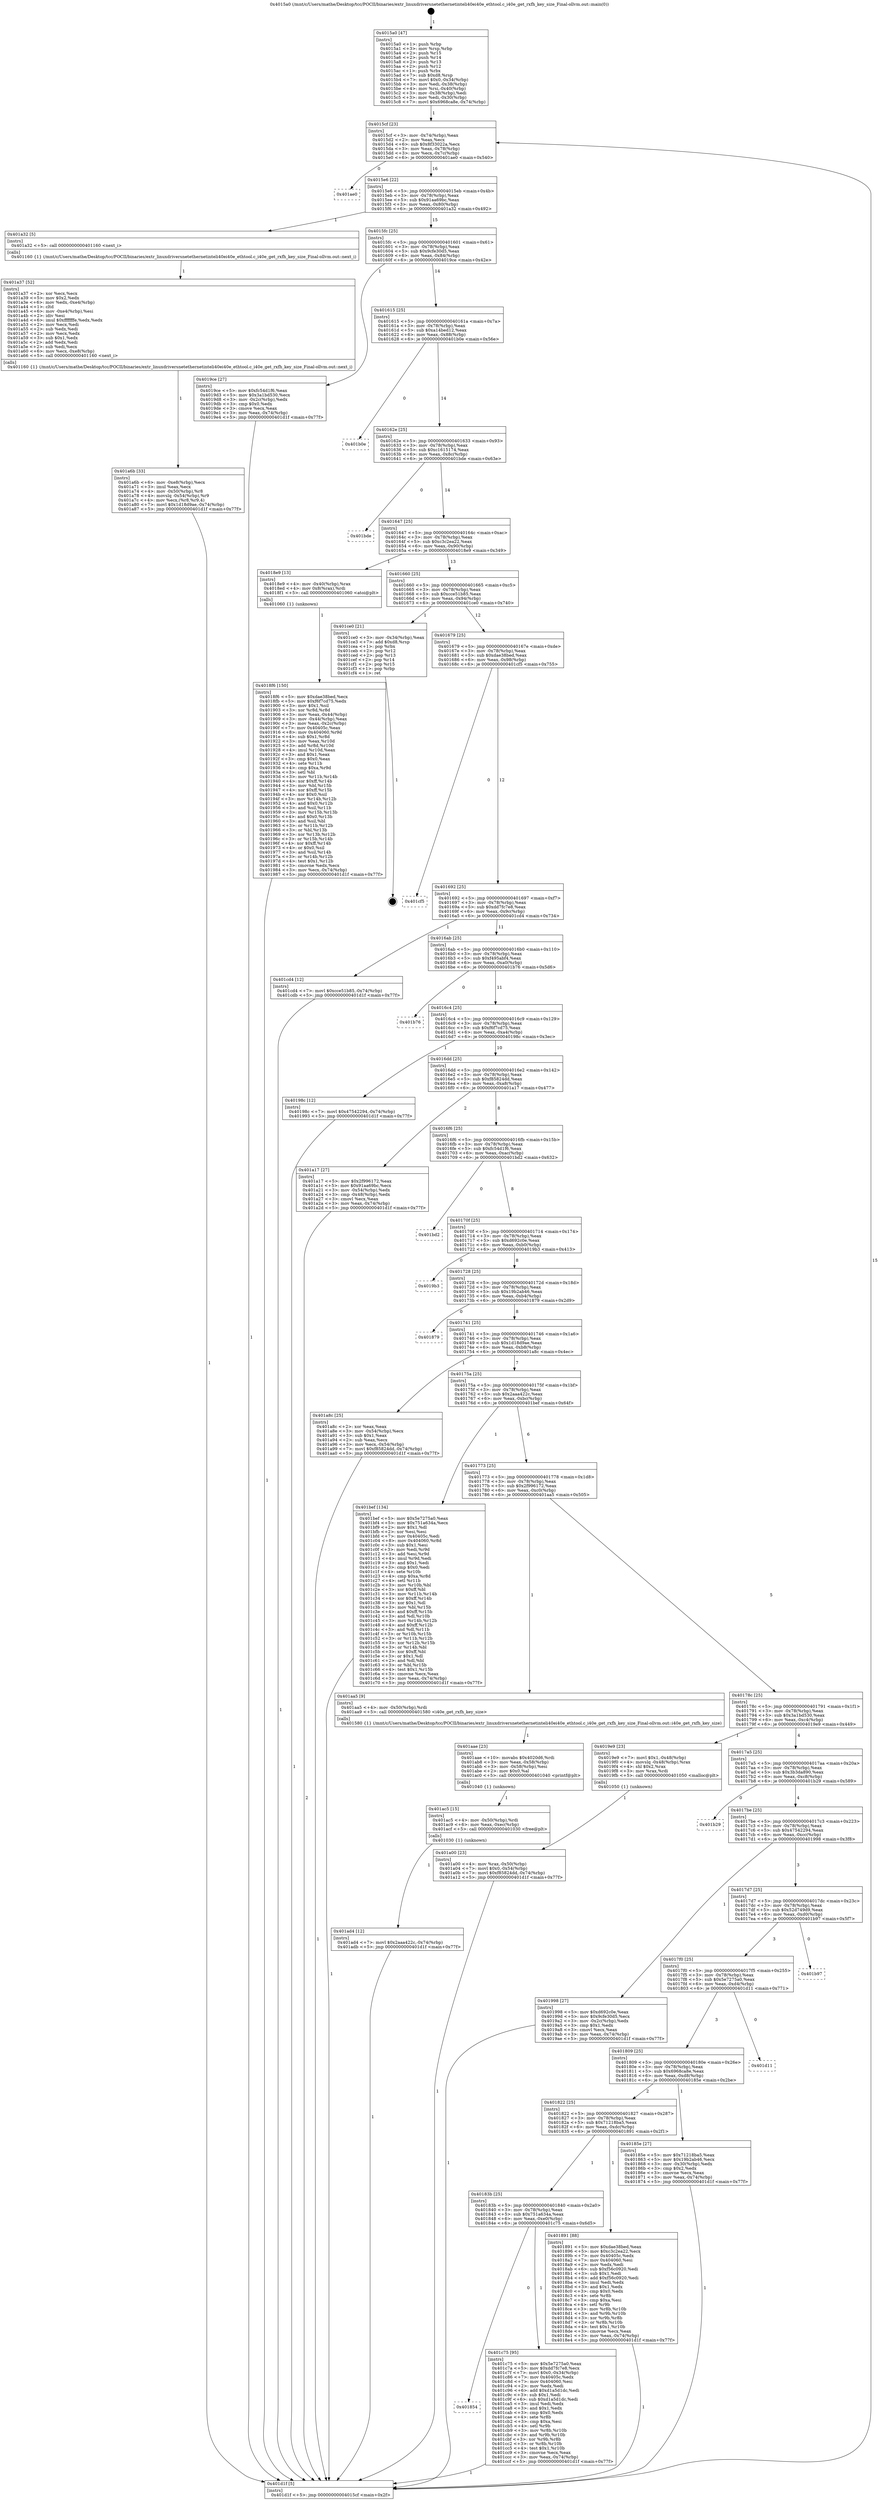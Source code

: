 digraph "0x4015a0" {
  label = "0x4015a0 (/mnt/c/Users/mathe/Desktop/tcc/POCII/binaries/extr_linuxdriversnetethernetinteli40ei40e_ethtool.c_i40e_get_rxfh_key_size_Final-ollvm.out::main(0))"
  labelloc = "t"
  node[shape=record]

  Entry [label="",width=0.3,height=0.3,shape=circle,fillcolor=black,style=filled]
  "0x4015cf" [label="{
     0x4015cf [23]\l
     | [instrs]\l
     &nbsp;&nbsp;0x4015cf \<+3\>: mov -0x74(%rbp),%eax\l
     &nbsp;&nbsp;0x4015d2 \<+2\>: mov %eax,%ecx\l
     &nbsp;&nbsp;0x4015d4 \<+6\>: sub $0x8f33022a,%ecx\l
     &nbsp;&nbsp;0x4015da \<+3\>: mov %eax,-0x78(%rbp)\l
     &nbsp;&nbsp;0x4015dd \<+3\>: mov %ecx,-0x7c(%rbp)\l
     &nbsp;&nbsp;0x4015e0 \<+6\>: je 0000000000401ae0 \<main+0x540\>\l
  }"]
  "0x401ae0" [label="{
     0x401ae0\l
  }", style=dashed]
  "0x4015e6" [label="{
     0x4015e6 [22]\l
     | [instrs]\l
     &nbsp;&nbsp;0x4015e6 \<+5\>: jmp 00000000004015eb \<main+0x4b\>\l
     &nbsp;&nbsp;0x4015eb \<+3\>: mov -0x78(%rbp),%eax\l
     &nbsp;&nbsp;0x4015ee \<+5\>: sub $0x91aa69bc,%eax\l
     &nbsp;&nbsp;0x4015f3 \<+3\>: mov %eax,-0x80(%rbp)\l
     &nbsp;&nbsp;0x4015f6 \<+6\>: je 0000000000401a32 \<main+0x492\>\l
  }"]
  Exit [label="",width=0.3,height=0.3,shape=circle,fillcolor=black,style=filled,peripheries=2]
  "0x401a32" [label="{
     0x401a32 [5]\l
     | [instrs]\l
     &nbsp;&nbsp;0x401a32 \<+5\>: call 0000000000401160 \<next_i\>\l
     | [calls]\l
     &nbsp;&nbsp;0x401160 \{1\} (/mnt/c/Users/mathe/Desktop/tcc/POCII/binaries/extr_linuxdriversnetethernetinteli40ei40e_ethtool.c_i40e_get_rxfh_key_size_Final-ollvm.out::next_i)\l
  }"]
  "0x4015fc" [label="{
     0x4015fc [25]\l
     | [instrs]\l
     &nbsp;&nbsp;0x4015fc \<+5\>: jmp 0000000000401601 \<main+0x61\>\l
     &nbsp;&nbsp;0x401601 \<+3\>: mov -0x78(%rbp),%eax\l
     &nbsp;&nbsp;0x401604 \<+5\>: sub $0x9cfe30d5,%eax\l
     &nbsp;&nbsp;0x401609 \<+6\>: mov %eax,-0x84(%rbp)\l
     &nbsp;&nbsp;0x40160f \<+6\>: je 00000000004019ce \<main+0x42e\>\l
  }"]
  "0x401854" [label="{
     0x401854\l
  }", style=dashed]
  "0x4019ce" [label="{
     0x4019ce [27]\l
     | [instrs]\l
     &nbsp;&nbsp;0x4019ce \<+5\>: mov $0xfc54d1f6,%eax\l
     &nbsp;&nbsp;0x4019d3 \<+5\>: mov $0x3a1bd530,%ecx\l
     &nbsp;&nbsp;0x4019d8 \<+3\>: mov -0x2c(%rbp),%edx\l
     &nbsp;&nbsp;0x4019db \<+3\>: cmp $0x0,%edx\l
     &nbsp;&nbsp;0x4019de \<+3\>: cmove %ecx,%eax\l
     &nbsp;&nbsp;0x4019e1 \<+3\>: mov %eax,-0x74(%rbp)\l
     &nbsp;&nbsp;0x4019e4 \<+5\>: jmp 0000000000401d1f \<main+0x77f\>\l
  }"]
  "0x401615" [label="{
     0x401615 [25]\l
     | [instrs]\l
     &nbsp;&nbsp;0x401615 \<+5\>: jmp 000000000040161a \<main+0x7a\>\l
     &nbsp;&nbsp;0x40161a \<+3\>: mov -0x78(%rbp),%eax\l
     &nbsp;&nbsp;0x40161d \<+5\>: sub $0xa14bed12,%eax\l
     &nbsp;&nbsp;0x401622 \<+6\>: mov %eax,-0x88(%rbp)\l
     &nbsp;&nbsp;0x401628 \<+6\>: je 0000000000401b0e \<main+0x56e\>\l
  }"]
  "0x401c75" [label="{
     0x401c75 [95]\l
     | [instrs]\l
     &nbsp;&nbsp;0x401c75 \<+5\>: mov $0x5e7275a0,%eax\l
     &nbsp;&nbsp;0x401c7a \<+5\>: mov $0xdd7fc7e8,%ecx\l
     &nbsp;&nbsp;0x401c7f \<+7\>: movl $0x0,-0x34(%rbp)\l
     &nbsp;&nbsp;0x401c86 \<+7\>: mov 0x40405c,%edx\l
     &nbsp;&nbsp;0x401c8d \<+7\>: mov 0x404060,%esi\l
     &nbsp;&nbsp;0x401c94 \<+2\>: mov %edx,%edi\l
     &nbsp;&nbsp;0x401c96 \<+6\>: add $0xd1a5d1dc,%edi\l
     &nbsp;&nbsp;0x401c9c \<+3\>: sub $0x1,%edi\l
     &nbsp;&nbsp;0x401c9f \<+6\>: sub $0xd1a5d1dc,%edi\l
     &nbsp;&nbsp;0x401ca5 \<+3\>: imul %edi,%edx\l
     &nbsp;&nbsp;0x401ca8 \<+3\>: and $0x1,%edx\l
     &nbsp;&nbsp;0x401cab \<+3\>: cmp $0x0,%edx\l
     &nbsp;&nbsp;0x401cae \<+4\>: sete %r8b\l
     &nbsp;&nbsp;0x401cb2 \<+3\>: cmp $0xa,%esi\l
     &nbsp;&nbsp;0x401cb5 \<+4\>: setl %r9b\l
     &nbsp;&nbsp;0x401cb9 \<+3\>: mov %r8b,%r10b\l
     &nbsp;&nbsp;0x401cbc \<+3\>: and %r9b,%r10b\l
     &nbsp;&nbsp;0x401cbf \<+3\>: xor %r9b,%r8b\l
     &nbsp;&nbsp;0x401cc2 \<+3\>: or %r8b,%r10b\l
     &nbsp;&nbsp;0x401cc5 \<+4\>: test $0x1,%r10b\l
     &nbsp;&nbsp;0x401cc9 \<+3\>: cmovne %ecx,%eax\l
     &nbsp;&nbsp;0x401ccc \<+3\>: mov %eax,-0x74(%rbp)\l
     &nbsp;&nbsp;0x401ccf \<+5\>: jmp 0000000000401d1f \<main+0x77f\>\l
  }"]
  "0x401b0e" [label="{
     0x401b0e\l
  }", style=dashed]
  "0x40162e" [label="{
     0x40162e [25]\l
     | [instrs]\l
     &nbsp;&nbsp;0x40162e \<+5\>: jmp 0000000000401633 \<main+0x93\>\l
     &nbsp;&nbsp;0x401633 \<+3\>: mov -0x78(%rbp),%eax\l
     &nbsp;&nbsp;0x401636 \<+5\>: sub $0xc1615174,%eax\l
     &nbsp;&nbsp;0x40163b \<+6\>: mov %eax,-0x8c(%rbp)\l
     &nbsp;&nbsp;0x401641 \<+6\>: je 0000000000401bde \<main+0x63e\>\l
  }"]
  "0x401ad4" [label="{
     0x401ad4 [12]\l
     | [instrs]\l
     &nbsp;&nbsp;0x401ad4 \<+7\>: movl $0x2aaa422c,-0x74(%rbp)\l
     &nbsp;&nbsp;0x401adb \<+5\>: jmp 0000000000401d1f \<main+0x77f\>\l
  }"]
  "0x401bde" [label="{
     0x401bde\l
  }", style=dashed]
  "0x401647" [label="{
     0x401647 [25]\l
     | [instrs]\l
     &nbsp;&nbsp;0x401647 \<+5\>: jmp 000000000040164c \<main+0xac\>\l
     &nbsp;&nbsp;0x40164c \<+3\>: mov -0x78(%rbp),%eax\l
     &nbsp;&nbsp;0x40164f \<+5\>: sub $0xc3c2ea22,%eax\l
     &nbsp;&nbsp;0x401654 \<+6\>: mov %eax,-0x90(%rbp)\l
     &nbsp;&nbsp;0x40165a \<+6\>: je 00000000004018e9 \<main+0x349\>\l
  }"]
  "0x401ac5" [label="{
     0x401ac5 [15]\l
     | [instrs]\l
     &nbsp;&nbsp;0x401ac5 \<+4\>: mov -0x50(%rbp),%rdi\l
     &nbsp;&nbsp;0x401ac9 \<+6\>: mov %eax,-0xec(%rbp)\l
     &nbsp;&nbsp;0x401acf \<+5\>: call 0000000000401030 \<free@plt\>\l
     | [calls]\l
     &nbsp;&nbsp;0x401030 \{1\} (unknown)\l
  }"]
  "0x4018e9" [label="{
     0x4018e9 [13]\l
     | [instrs]\l
     &nbsp;&nbsp;0x4018e9 \<+4\>: mov -0x40(%rbp),%rax\l
     &nbsp;&nbsp;0x4018ed \<+4\>: mov 0x8(%rax),%rdi\l
     &nbsp;&nbsp;0x4018f1 \<+5\>: call 0000000000401060 \<atoi@plt\>\l
     | [calls]\l
     &nbsp;&nbsp;0x401060 \{1\} (unknown)\l
  }"]
  "0x401660" [label="{
     0x401660 [25]\l
     | [instrs]\l
     &nbsp;&nbsp;0x401660 \<+5\>: jmp 0000000000401665 \<main+0xc5\>\l
     &nbsp;&nbsp;0x401665 \<+3\>: mov -0x78(%rbp),%eax\l
     &nbsp;&nbsp;0x401668 \<+5\>: sub $0xcce51b85,%eax\l
     &nbsp;&nbsp;0x40166d \<+6\>: mov %eax,-0x94(%rbp)\l
     &nbsp;&nbsp;0x401673 \<+6\>: je 0000000000401ce0 \<main+0x740\>\l
  }"]
  "0x401aae" [label="{
     0x401aae [23]\l
     | [instrs]\l
     &nbsp;&nbsp;0x401aae \<+10\>: movabs $0x4020d6,%rdi\l
     &nbsp;&nbsp;0x401ab8 \<+3\>: mov %eax,-0x58(%rbp)\l
     &nbsp;&nbsp;0x401abb \<+3\>: mov -0x58(%rbp),%esi\l
     &nbsp;&nbsp;0x401abe \<+2\>: mov $0x0,%al\l
     &nbsp;&nbsp;0x401ac0 \<+5\>: call 0000000000401040 \<printf@plt\>\l
     | [calls]\l
     &nbsp;&nbsp;0x401040 \{1\} (unknown)\l
  }"]
  "0x401ce0" [label="{
     0x401ce0 [21]\l
     | [instrs]\l
     &nbsp;&nbsp;0x401ce0 \<+3\>: mov -0x34(%rbp),%eax\l
     &nbsp;&nbsp;0x401ce3 \<+7\>: add $0xd8,%rsp\l
     &nbsp;&nbsp;0x401cea \<+1\>: pop %rbx\l
     &nbsp;&nbsp;0x401ceb \<+2\>: pop %r12\l
     &nbsp;&nbsp;0x401ced \<+2\>: pop %r13\l
     &nbsp;&nbsp;0x401cef \<+2\>: pop %r14\l
     &nbsp;&nbsp;0x401cf1 \<+2\>: pop %r15\l
     &nbsp;&nbsp;0x401cf3 \<+1\>: pop %rbp\l
     &nbsp;&nbsp;0x401cf4 \<+1\>: ret\l
  }"]
  "0x401679" [label="{
     0x401679 [25]\l
     | [instrs]\l
     &nbsp;&nbsp;0x401679 \<+5\>: jmp 000000000040167e \<main+0xde\>\l
     &nbsp;&nbsp;0x40167e \<+3\>: mov -0x78(%rbp),%eax\l
     &nbsp;&nbsp;0x401681 \<+5\>: sub $0xdae38bed,%eax\l
     &nbsp;&nbsp;0x401686 \<+6\>: mov %eax,-0x98(%rbp)\l
     &nbsp;&nbsp;0x40168c \<+6\>: je 0000000000401cf5 \<main+0x755\>\l
  }"]
  "0x401a6b" [label="{
     0x401a6b [33]\l
     | [instrs]\l
     &nbsp;&nbsp;0x401a6b \<+6\>: mov -0xe8(%rbp),%ecx\l
     &nbsp;&nbsp;0x401a71 \<+3\>: imul %eax,%ecx\l
     &nbsp;&nbsp;0x401a74 \<+4\>: mov -0x50(%rbp),%r8\l
     &nbsp;&nbsp;0x401a78 \<+4\>: movslq -0x54(%rbp),%r9\l
     &nbsp;&nbsp;0x401a7c \<+4\>: mov %ecx,(%r8,%r9,4)\l
     &nbsp;&nbsp;0x401a80 \<+7\>: movl $0x1d18d9ae,-0x74(%rbp)\l
     &nbsp;&nbsp;0x401a87 \<+5\>: jmp 0000000000401d1f \<main+0x77f\>\l
  }"]
  "0x401cf5" [label="{
     0x401cf5\l
  }", style=dashed]
  "0x401692" [label="{
     0x401692 [25]\l
     | [instrs]\l
     &nbsp;&nbsp;0x401692 \<+5\>: jmp 0000000000401697 \<main+0xf7\>\l
     &nbsp;&nbsp;0x401697 \<+3\>: mov -0x78(%rbp),%eax\l
     &nbsp;&nbsp;0x40169a \<+5\>: sub $0xdd7fc7e8,%eax\l
     &nbsp;&nbsp;0x40169f \<+6\>: mov %eax,-0x9c(%rbp)\l
     &nbsp;&nbsp;0x4016a5 \<+6\>: je 0000000000401cd4 \<main+0x734\>\l
  }"]
  "0x401a37" [label="{
     0x401a37 [52]\l
     | [instrs]\l
     &nbsp;&nbsp;0x401a37 \<+2\>: xor %ecx,%ecx\l
     &nbsp;&nbsp;0x401a39 \<+5\>: mov $0x2,%edx\l
     &nbsp;&nbsp;0x401a3e \<+6\>: mov %edx,-0xe4(%rbp)\l
     &nbsp;&nbsp;0x401a44 \<+1\>: cltd\l
     &nbsp;&nbsp;0x401a45 \<+6\>: mov -0xe4(%rbp),%esi\l
     &nbsp;&nbsp;0x401a4b \<+2\>: idiv %esi\l
     &nbsp;&nbsp;0x401a4d \<+6\>: imul $0xfffffffe,%edx,%edx\l
     &nbsp;&nbsp;0x401a53 \<+2\>: mov %ecx,%edi\l
     &nbsp;&nbsp;0x401a55 \<+2\>: sub %edx,%edi\l
     &nbsp;&nbsp;0x401a57 \<+2\>: mov %ecx,%edx\l
     &nbsp;&nbsp;0x401a59 \<+3\>: sub $0x1,%edx\l
     &nbsp;&nbsp;0x401a5c \<+2\>: add %edx,%edi\l
     &nbsp;&nbsp;0x401a5e \<+2\>: sub %edi,%ecx\l
     &nbsp;&nbsp;0x401a60 \<+6\>: mov %ecx,-0xe8(%rbp)\l
     &nbsp;&nbsp;0x401a66 \<+5\>: call 0000000000401160 \<next_i\>\l
     | [calls]\l
     &nbsp;&nbsp;0x401160 \{1\} (/mnt/c/Users/mathe/Desktop/tcc/POCII/binaries/extr_linuxdriversnetethernetinteli40ei40e_ethtool.c_i40e_get_rxfh_key_size_Final-ollvm.out::next_i)\l
  }"]
  "0x401cd4" [label="{
     0x401cd4 [12]\l
     | [instrs]\l
     &nbsp;&nbsp;0x401cd4 \<+7\>: movl $0xcce51b85,-0x74(%rbp)\l
     &nbsp;&nbsp;0x401cdb \<+5\>: jmp 0000000000401d1f \<main+0x77f\>\l
  }"]
  "0x4016ab" [label="{
     0x4016ab [25]\l
     | [instrs]\l
     &nbsp;&nbsp;0x4016ab \<+5\>: jmp 00000000004016b0 \<main+0x110\>\l
     &nbsp;&nbsp;0x4016b0 \<+3\>: mov -0x78(%rbp),%eax\l
     &nbsp;&nbsp;0x4016b3 \<+5\>: sub $0xf495abf4,%eax\l
     &nbsp;&nbsp;0x4016b8 \<+6\>: mov %eax,-0xa0(%rbp)\l
     &nbsp;&nbsp;0x4016be \<+6\>: je 0000000000401b76 \<main+0x5d6\>\l
  }"]
  "0x401a00" [label="{
     0x401a00 [23]\l
     | [instrs]\l
     &nbsp;&nbsp;0x401a00 \<+4\>: mov %rax,-0x50(%rbp)\l
     &nbsp;&nbsp;0x401a04 \<+7\>: movl $0x0,-0x54(%rbp)\l
     &nbsp;&nbsp;0x401a0b \<+7\>: movl $0xf85824dd,-0x74(%rbp)\l
     &nbsp;&nbsp;0x401a12 \<+5\>: jmp 0000000000401d1f \<main+0x77f\>\l
  }"]
  "0x401b76" [label="{
     0x401b76\l
  }", style=dashed]
  "0x4016c4" [label="{
     0x4016c4 [25]\l
     | [instrs]\l
     &nbsp;&nbsp;0x4016c4 \<+5\>: jmp 00000000004016c9 \<main+0x129\>\l
     &nbsp;&nbsp;0x4016c9 \<+3\>: mov -0x78(%rbp),%eax\l
     &nbsp;&nbsp;0x4016cc \<+5\>: sub $0xf6f7cd75,%eax\l
     &nbsp;&nbsp;0x4016d1 \<+6\>: mov %eax,-0xa4(%rbp)\l
     &nbsp;&nbsp;0x4016d7 \<+6\>: je 000000000040198c \<main+0x3ec\>\l
  }"]
  "0x4018f6" [label="{
     0x4018f6 [150]\l
     | [instrs]\l
     &nbsp;&nbsp;0x4018f6 \<+5\>: mov $0xdae38bed,%ecx\l
     &nbsp;&nbsp;0x4018fb \<+5\>: mov $0xf6f7cd75,%edx\l
     &nbsp;&nbsp;0x401900 \<+3\>: mov $0x1,%sil\l
     &nbsp;&nbsp;0x401903 \<+3\>: xor %r8d,%r8d\l
     &nbsp;&nbsp;0x401906 \<+3\>: mov %eax,-0x44(%rbp)\l
     &nbsp;&nbsp;0x401909 \<+3\>: mov -0x44(%rbp),%eax\l
     &nbsp;&nbsp;0x40190c \<+3\>: mov %eax,-0x2c(%rbp)\l
     &nbsp;&nbsp;0x40190f \<+7\>: mov 0x40405c,%eax\l
     &nbsp;&nbsp;0x401916 \<+8\>: mov 0x404060,%r9d\l
     &nbsp;&nbsp;0x40191e \<+4\>: sub $0x1,%r8d\l
     &nbsp;&nbsp;0x401922 \<+3\>: mov %eax,%r10d\l
     &nbsp;&nbsp;0x401925 \<+3\>: add %r8d,%r10d\l
     &nbsp;&nbsp;0x401928 \<+4\>: imul %r10d,%eax\l
     &nbsp;&nbsp;0x40192c \<+3\>: and $0x1,%eax\l
     &nbsp;&nbsp;0x40192f \<+3\>: cmp $0x0,%eax\l
     &nbsp;&nbsp;0x401932 \<+4\>: sete %r11b\l
     &nbsp;&nbsp;0x401936 \<+4\>: cmp $0xa,%r9d\l
     &nbsp;&nbsp;0x40193a \<+3\>: setl %bl\l
     &nbsp;&nbsp;0x40193d \<+3\>: mov %r11b,%r14b\l
     &nbsp;&nbsp;0x401940 \<+4\>: xor $0xff,%r14b\l
     &nbsp;&nbsp;0x401944 \<+3\>: mov %bl,%r15b\l
     &nbsp;&nbsp;0x401947 \<+4\>: xor $0xff,%r15b\l
     &nbsp;&nbsp;0x40194b \<+4\>: xor $0x0,%sil\l
     &nbsp;&nbsp;0x40194f \<+3\>: mov %r14b,%r12b\l
     &nbsp;&nbsp;0x401952 \<+4\>: and $0x0,%r12b\l
     &nbsp;&nbsp;0x401956 \<+3\>: and %sil,%r11b\l
     &nbsp;&nbsp;0x401959 \<+3\>: mov %r15b,%r13b\l
     &nbsp;&nbsp;0x40195c \<+4\>: and $0x0,%r13b\l
     &nbsp;&nbsp;0x401960 \<+3\>: and %sil,%bl\l
     &nbsp;&nbsp;0x401963 \<+3\>: or %r11b,%r12b\l
     &nbsp;&nbsp;0x401966 \<+3\>: or %bl,%r13b\l
     &nbsp;&nbsp;0x401969 \<+3\>: xor %r13b,%r12b\l
     &nbsp;&nbsp;0x40196c \<+3\>: or %r15b,%r14b\l
     &nbsp;&nbsp;0x40196f \<+4\>: xor $0xff,%r14b\l
     &nbsp;&nbsp;0x401973 \<+4\>: or $0x0,%sil\l
     &nbsp;&nbsp;0x401977 \<+3\>: and %sil,%r14b\l
     &nbsp;&nbsp;0x40197a \<+3\>: or %r14b,%r12b\l
     &nbsp;&nbsp;0x40197d \<+4\>: test $0x1,%r12b\l
     &nbsp;&nbsp;0x401981 \<+3\>: cmovne %edx,%ecx\l
     &nbsp;&nbsp;0x401984 \<+3\>: mov %ecx,-0x74(%rbp)\l
     &nbsp;&nbsp;0x401987 \<+5\>: jmp 0000000000401d1f \<main+0x77f\>\l
  }"]
  "0x40198c" [label="{
     0x40198c [12]\l
     | [instrs]\l
     &nbsp;&nbsp;0x40198c \<+7\>: movl $0x47542294,-0x74(%rbp)\l
     &nbsp;&nbsp;0x401993 \<+5\>: jmp 0000000000401d1f \<main+0x77f\>\l
  }"]
  "0x4016dd" [label="{
     0x4016dd [25]\l
     | [instrs]\l
     &nbsp;&nbsp;0x4016dd \<+5\>: jmp 00000000004016e2 \<main+0x142\>\l
     &nbsp;&nbsp;0x4016e2 \<+3\>: mov -0x78(%rbp),%eax\l
     &nbsp;&nbsp;0x4016e5 \<+5\>: sub $0xf85824dd,%eax\l
     &nbsp;&nbsp;0x4016ea \<+6\>: mov %eax,-0xa8(%rbp)\l
     &nbsp;&nbsp;0x4016f0 \<+6\>: je 0000000000401a17 \<main+0x477\>\l
  }"]
  "0x40183b" [label="{
     0x40183b [25]\l
     | [instrs]\l
     &nbsp;&nbsp;0x40183b \<+5\>: jmp 0000000000401840 \<main+0x2a0\>\l
     &nbsp;&nbsp;0x401840 \<+3\>: mov -0x78(%rbp),%eax\l
     &nbsp;&nbsp;0x401843 \<+5\>: sub $0x751a634a,%eax\l
     &nbsp;&nbsp;0x401848 \<+6\>: mov %eax,-0xe0(%rbp)\l
     &nbsp;&nbsp;0x40184e \<+6\>: je 0000000000401c75 \<main+0x6d5\>\l
  }"]
  "0x401a17" [label="{
     0x401a17 [27]\l
     | [instrs]\l
     &nbsp;&nbsp;0x401a17 \<+5\>: mov $0x2f996172,%eax\l
     &nbsp;&nbsp;0x401a1c \<+5\>: mov $0x91aa69bc,%ecx\l
     &nbsp;&nbsp;0x401a21 \<+3\>: mov -0x54(%rbp),%edx\l
     &nbsp;&nbsp;0x401a24 \<+3\>: cmp -0x48(%rbp),%edx\l
     &nbsp;&nbsp;0x401a27 \<+3\>: cmovl %ecx,%eax\l
     &nbsp;&nbsp;0x401a2a \<+3\>: mov %eax,-0x74(%rbp)\l
     &nbsp;&nbsp;0x401a2d \<+5\>: jmp 0000000000401d1f \<main+0x77f\>\l
  }"]
  "0x4016f6" [label="{
     0x4016f6 [25]\l
     | [instrs]\l
     &nbsp;&nbsp;0x4016f6 \<+5\>: jmp 00000000004016fb \<main+0x15b\>\l
     &nbsp;&nbsp;0x4016fb \<+3\>: mov -0x78(%rbp),%eax\l
     &nbsp;&nbsp;0x4016fe \<+5\>: sub $0xfc54d1f6,%eax\l
     &nbsp;&nbsp;0x401703 \<+6\>: mov %eax,-0xac(%rbp)\l
     &nbsp;&nbsp;0x401709 \<+6\>: je 0000000000401bd2 \<main+0x632\>\l
  }"]
  "0x401891" [label="{
     0x401891 [88]\l
     | [instrs]\l
     &nbsp;&nbsp;0x401891 \<+5\>: mov $0xdae38bed,%eax\l
     &nbsp;&nbsp;0x401896 \<+5\>: mov $0xc3c2ea22,%ecx\l
     &nbsp;&nbsp;0x40189b \<+7\>: mov 0x40405c,%edx\l
     &nbsp;&nbsp;0x4018a2 \<+7\>: mov 0x404060,%esi\l
     &nbsp;&nbsp;0x4018a9 \<+2\>: mov %edx,%edi\l
     &nbsp;&nbsp;0x4018ab \<+6\>: sub $0xf56c0920,%edi\l
     &nbsp;&nbsp;0x4018b1 \<+3\>: sub $0x1,%edi\l
     &nbsp;&nbsp;0x4018b4 \<+6\>: add $0xf56c0920,%edi\l
     &nbsp;&nbsp;0x4018ba \<+3\>: imul %edi,%edx\l
     &nbsp;&nbsp;0x4018bd \<+3\>: and $0x1,%edx\l
     &nbsp;&nbsp;0x4018c0 \<+3\>: cmp $0x0,%edx\l
     &nbsp;&nbsp;0x4018c3 \<+4\>: sete %r8b\l
     &nbsp;&nbsp;0x4018c7 \<+3\>: cmp $0xa,%esi\l
     &nbsp;&nbsp;0x4018ca \<+4\>: setl %r9b\l
     &nbsp;&nbsp;0x4018ce \<+3\>: mov %r8b,%r10b\l
     &nbsp;&nbsp;0x4018d1 \<+3\>: and %r9b,%r10b\l
     &nbsp;&nbsp;0x4018d4 \<+3\>: xor %r9b,%r8b\l
     &nbsp;&nbsp;0x4018d7 \<+3\>: or %r8b,%r10b\l
     &nbsp;&nbsp;0x4018da \<+4\>: test $0x1,%r10b\l
     &nbsp;&nbsp;0x4018de \<+3\>: cmovne %ecx,%eax\l
     &nbsp;&nbsp;0x4018e1 \<+3\>: mov %eax,-0x74(%rbp)\l
     &nbsp;&nbsp;0x4018e4 \<+5\>: jmp 0000000000401d1f \<main+0x77f\>\l
  }"]
  "0x401bd2" [label="{
     0x401bd2\l
  }", style=dashed]
  "0x40170f" [label="{
     0x40170f [25]\l
     | [instrs]\l
     &nbsp;&nbsp;0x40170f \<+5\>: jmp 0000000000401714 \<main+0x174\>\l
     &nbsp;&nbsp;0x401714 \<+3\>: mov -0x78(%rbp),%eax\l
     &nbsp;&nbsp;0x401717 \<+5\>: sub $0xd692c0e,%eax\l
     &nbsp;&nbsp;0x40171c \<+6\>: mov %eax,-0xb0(%rbp)\l
     &nbsp;&nbsp;0x401722 \<+6\>: je 00000000004019b3 \<main+0x413\>\l
  }"]
  "0x4015a0" [label="{
     0x4015a0 [47]\l
     | [instrs]\l
     &nbsp;&nbsp;0x4015a0 \<+1\>: push %rbp\l
     &nbsp;&nbsp;0x4015a1 \<+3\>: mov %rsp,%rbp\l
     &nbsp;&nbsp;0x4015a4 \<+2\>: push %r15\l
     &nbsp;&nbsp;0x4015a6 \<+2\>: push %r14\l
     &nbsp;&nbsp;0x4015a8 \<+2\>: push %r13\l
     &nbsp;&nbsp;0x4015aa \<+2\>: push %r12\l
     &nbsp;&nbsp;0x4015ac \<+1\>: push %rbx\l
     &nbsp;&nbsp;0x4015ad \<+7\>: sub $0xd8,%rsp\l
     &nbsp;&nbsp;0x4015b4 \<+7\>: movl $0x0,-0x34(%rbp)\l
     &nbsp;&nbsp;0x4015bb \<+3\>: mov %edi,-0x38(%rbp)\l
     &nbsp;&nbsp;0x4015be \<+4\>: mov %rsi,-0x40(%rbp)\l
     &nbsp;&nbsp;0x4015c2 \<+3\>: mov -0x38(%rbp),%edi\l
     &nbsp;&nbsp;0x4015c5 \<+3\>: mov %edi,-0x30(%rbp)\l
     &nbsp;&nbsp;0x4015c8 \<+7\>: movl $0x6968ca8e,-0x74(%rbp)\l
  }"]
  "0x4019b3" [label="{
     0x4019b3\l
  }", style=dashed]
  "0x401728" [label="{
     0x401728 [25]\l
     | [instrs]\l
     &nbsp;&nbsp;0x401728 \<+5\>: jmp 000000000040172d \<main+0x18d\>\l
     &nbsp;&nbsp;0x40172d \<+3\>: mov -0x78(%rbp),%eax\l
     &nbsp;&nbsp;0x401730 \<+5\>: sub $0x19b2ab46,%eax\l
     &nbsp;&nbsp;0x401735 \<+6\>: mov %eax,-0xb4(%rbp)\l
     &nbsp;&nbsp;0x40173b \<+6\>: je 0000000000401879 \<main+0x2d9\>\l
  }"]
  "0x401d1f" [label="{
     0x401d1f [5]\l
     | [instrs]\l
     &nbsp;&nbsp;0x401d1f \<+5\>: jmp 00000000004015cf \<main+0x2f\>\l
  }"]
  "0x401879" [label="{
     0x401879\l
  }", style=dashed]
  "0x401741" [label="{
     0x401741 [25]\l
     | [instrs]\l
     &nbsp;&nbsp;0x401741 \<+5\>: jmp 0000000000401746 \<main+0x1a6\>\l
     &nbsp;&nbsp;0x401746 \<+3\>: mov -0x78(%rbp),%eax\l
     &nbsp;&nbsp;0x401749 \<+5\>: sub $0x1d18d9ae,%eax\l
     &nbsp;&nbsp;0x40174e \<+6\>: mov %eax,-0xb8(%rbp)\l
     &nbsp;&nbsp;0x401754 \<+6\>: je 0000000000401a8c \<main+0x4ec\>\l
  }"]
  "0x401822" [label="{
     0x401822 [25]\l
     | [instrs]\l
     &nbsp;&nbsp;0x401822 \<+5\>: jmp 0000000000401827 \<main+0x287\>\l
     &nbsp;&nbsp;0x401827 \<+3\>: mov -0x78(%rbp),%eax\l
     &nbsp;&nbsp;0x40182a \<+5\>: sub $0x71218ba5,%eax\l
     &nbsp;&nbsp;0x40182f \<+6\>: mov %eax,-0xdc(%rbp)\l
     &nbsp;&nbsp;0x401835 \<+6\>: je 0000000000401891 \<main+0x2f1\>\l
  }"]
  "0x401a8c" [label="{
     0x401a8c [25]\l
     | [instrs]\l
     &nbsp;&nbsp;0x401a8c \<+2\>: xor %eax,%eax\l
     &nbsp;&nbsp;0x401a8e \<+3\>: mov -0x54(%rbp),%ecx\l
     &nbsp;&nbsp;0x401a91 \<+3\>: sub $0x1,%eax\l
     &nbsp;&nbsp;0x401a94 \<+2\>: sub %eax,%ecx\l
     &nbsp;&nbsp;0x401a96 \<+3\>: mov %ecx,-0x54(%rbp)\l
     &nbsp;&nbsp;0x401a99 \<+7\>: movl $0xf85824dd,-0x74(%rbp)\l
     &nbsp;&nbsp;0x401aa0 \<+5\>: jmp 0000000000401d1f \<main+0x77f\>\l
  }"]
  "0x40175a" [label="{
     0x40175a [25]\l
     | [instrs]\l
     &nbsp;&nbsp;0x40175a \<+5\>: jmp 000000000040175f \<main+0x1bf\>\l
     &nbsp;&nbsp;0x40175f \<+3\>: mov -0x78(%rbp),%eax\l
     &nbsp;&nbsp;0x401762 \<+5\>: sub $0x2aaa422c,%eax\l
     &nbsp;&nbsp;0x401767 \<+6\>: mov %eax,-0xbc(%rbp)\l
     &nbsp;&nbsp;0x40176d \<+6\>: je 0000000000401bef \<main+0x64f\>\l
  }"]
  "0x40185e" [label="{
     0x40185e [27]\l
     | [instrs]\l
     &nbsp;&nbsp;0x40185e \<+5\>: mov $0x71218ba5,%eax\l
     &nbsp;&nbsp;0x401863 \<+5\>: mov $0x19b2ab46,%ecx\l
     &nbsp;&nbsp;0x401868 \<+3\>: mov -0x30(%rbp),%edx\l
     &nbsp;&nbsp;0x40186b \<+3\>: cmp $0x2,%edx\l
     &nbsp;&nbsp;0x40186e \<+3\>: cmovne %ecx,%eax\l
     &nbsp;&nbsp;0x401871 \<+3\>: mov %eax,-0x74(%rbp)\l
     &nbsp;&nbsp;0x401874 \<+5\>: jmp 0000000000401d1f \<main+0x77f\>\l
  }"]
  "0x401bef" [label="{
     0x401bef [134]\l
     | [instrs]\l
     &nbsp;&nbsp;0x401bef \<+5\>: mov $0x5e7275a0,%eax\l
     &nbsp;&nbsp;0x401bf4 \<+5\>: mov $0x751a634a,%ecx\l
     &nbsp;&nbsp;0x401bf9 \<+2\>: mov $0x1,%dl\l
     &nbsp;&nbsp;0x401bfb \<+2\>: xor %esi,%esi\l
     &nbsp;&nbsp;0x401bfd \<+7\>: mov 0x40405c,%edi\l
     &nbsp;&nbsp;0x401c04 \<+8\>: mov 0x404060,%r8d\l
     &nbsp;&nbsp;0x401c0c \<+3\>: sub $0x1,%esi\l
     &nbsp;&nbsp;0x401c0f \<+3\>: mov %edi,%r9d\l
     &nbsp;&nbsp;0x401c12 \<+3\>: add %esi,%r9d\l
     &nbsp;&nbsp;0x401c15 \<+4\>: imul %r9d,%edi\l
     &nbsp;&nbsp;0x401c19 \<+3\>: and $0x1,%edi\l
     &nbsp;&nbsp;0x401c1c \<+3\>: cmp $0x0,%edi\l
     &nbsp;&nbsp;0x401c1f \<+4\>: sete %r10b\l
     &nbsp;&nbsp;0x401c23 \<+4\>: cmp $0xa,%r8d\l
     &nbsp;&nbsp;0x401c27 \<+4\>: setl %r11b\l
     &nbsp;&nbsp;0x401c2b \<+3\>: mov %r10b,%bl\l
     &nbsp;&nbsp;0x401c2e \<+3\>: xor $0xff,%bl\l
     &nbsp;&nbsp;0x401c31 \<+3\>: mov %r11b,%r14b\l
     &nbsp;&nbsp;0x401c34 \<+4\>: xor $0xff,%r14b\l
     &nbsp;&nbsp;0x401c38 \<+3\>: xor $0x1,%dl\l
     &nbsp;&nbsp;0x401c3b \<+3\>: mov %bl,%r15b\l
     &nbsp;&nbsp;0x401c3e \<+4\>: and $0xff,%r15b\l
     &nbsp;&nbsp;0x401c42 \<+3\>: and %dl,%r10b\l
     &nbsp;&nbsp;0x401c45 \<+3\>: mov %r14b,%r12b\l
     &nbsp;&nbsp;0x401c48 \<+4\>: and $0xff,%r12b\l
     &nbsp;&nbsp;0x401c4c \<+3\>: and %dl,%r11b\l
     &nbsp;&nbsp;0x401c4f \<+3\>: or %r10b,%r15b\l
     &nbsp;&nbsp;0x401c52 \<+3\>: or %r11b,%r12b\l
     &nbsp;&nbsp;0x401c55 \<+3\>: xor %r12b,%r15b\l
     &nbsp;&nbsp;0x401c58 \<+3\>: or %r14b,%bl\l
     &nbsp;&nbsp;0x401c5b \<+3\>: xor $0xff,%bl\l
     &nbsp;&nbsp;0x401c5e \<+3\>: or $0x1,%dl\l
     &nbsp;&nbsp;0x401c61 \<+2\>: and %dl,%bl\l
     &nbsp;&nbsp;0x401c63 \<+3\>: or %bl,%r15b\l
     &nbsp;&nbsp;0x401c66 \<+4\>: test $0x1,%r15b\l
     &nbsp;&nbsp;0x401c6a \<+3\>: cmovne %ecx,%eax\l
     &nbsp;&nbsp;0x401c6d \<+3\>: mov %eax,-0x74(%rbp)\l
     &nbsp;&nbsp;0x401c70 \<+5\>: jmp 0000000000401d1f \<main+0x77f\>\l
  }"]
  "0x401773" [label="{
     0x401773 [25]\l
     | [instrs]\l
     &nbsp;&nbsp;0x401773 \<+5\>: jmp 0000000000401778 \<main+0x1d8\>\l
     &nbsp;&nbsp;0x401778 \<+3\>: mov -0x78(%rbp),%eax\l
     &nbsp;&nbsp;0x40177b \<+5\>: sub $0x2f996172,%eax\l
     &nbsp;&nbsp;0x401780 \<+6\>: mov %eax,-0xc0(%rbp)\l
     &nbsp;&nbsp;0x401786 \<+6\>: je 0000000000401aa5 \<main+0x505\>\l
  }"]
  "0x401809" [label="{
     0x401809 [25]\l
     | [instrs]\l
     &nbsp;&nbsp;0x401809 \<+5\>: jmp 000000000040180e \<main+0x26e\>\l
     &nbsp;&nbsp;0x40180e \<+3\>: mov -0x78(%rbp),%eax\l
     &nbsp;&nbsp;0x401811 \<+5\>: sub $0x6968ca8e,%eax\l
     &nbsp;&nbsp;0x401816 \<+6\>: mov %eax,-0xd8(%rbp)\l
     &nbsp;&nbsp;0x40181c \<+6\>: je 000000000040185e \<main+0x2be\>\l
  }"]
  "0x401aa5" [label="{
     0x401aa5 [9]\l
     | [instrs]\l
     &nbsp;&nbsp;0x401aa5 \<+4\>: mov -0x50(%rbp),%rdi\l
     &nbsp;&nbsp;0x401aa9 \<+5\>: call 0000000000401580 \<i40e_get_rxfh_key_size\>\l
     | [calls]\l
     &nbsp;&nbsp;0x401580 \{1\} (/mnt/c/Users/mathe/Desktop/tcc/POCII/binaries/extr_linuxdriversnetethernetinteli40ei40e_ethtool.c_i40e_get_rxfh_key_size_Final-ollvm.out::i40e_get_rxfh_key_size)\l
  }"]
  "0x40178c" [label="{
     0x40178c [25]\l
     | [instrs]\l
     &nbsp;&nbsp;0x40178c \<+5\>: jmp 0000000000401791 \<main+0x1f1\>\l
     &nbsp;&nbsp;0x401791 \<+3\>: mov -0x78(%rbp),%eax\l
     &nbsp;&nbsp;0x401794 \<+5\>: sub $0x3a1bd530,%eax\l
     &nbsp;&nbsp;0x401799 \<+6\>: mov %eax,-0xc4(%rbp)\l
     &nbsp;&nbsp;0x40179f \<+6\>: je 00000000004019e9 \<main+0x449\>\l
  }"]
  "0x401d11" [label="{
     0x401d11\l
  }", style=dashed]
  "0x4019e9" [label="{
     0x4019e9 [23]\l
     | [instrs]\l
     &nbsp;&nbsp;0x4019e9 \<+7\>: movl $0x1,-0x48(%rbp)\l
     &nbsp;&nbsp;0x4019f0 \<+4\>: movslq -0x48(%rbp),%rax\l
     &nbsp;&nbsp;0x4019f4 \<+4\>: shl $0x2,%rax\l
     &nbsp;&nbsp;0x4019f8 \<+3\>: mov %rax,%rdi\l
     &nbsp;&nbsp;0x4019fb \<+5\>: call 0000000000401050 \<malloc@plt\>\l
     | [calls]\l
     &nbsp;&nbsp;0x401050 \{1\} (unknown)\l
  }"]
  "0x4017a5" [label="{
     0x4017a5 [25]\l
     | [instrs]\l
     &nbsp;&nbsp;0x4017a5 \<+5\>: jmp 00000000004017aa \<main+0x20a\>\l
     &nbsp;&nbsp;0x4017aa \<+3\>: mov -0x78(%rbp),%eax\l
     &nbsp;&nbsp;0x4017ad \<+5\>: sub $0x3b3da890,%eax\l
     &nbsp;&nbsp;0x4017b2 \<+6\>: mov %eax,-0xc8(%rbp)\l
     &nbsp;&nbsp;0x4017b8 \<+6\>: je 0000000000401b29 \<main+0x589\>\l
  }"]
  "0x4017f0" [label="{
     0x4017f0 [25]\l
     | [instrs]\l
     &nbsp;&nbsp;0x4017f0 \<+5\>: jmp 00000000004017f5 \<main+0x255\>\l
     &nbsp;&nbsp;0x4017f5 \<+3\>: mov -0x78(%rbp),%eax\l
     &nbsp;&nbsp;0x4017f8 \<+5\>: sub $0x5e7275a0,%eax\l
     &nbsp;&nbsp;0x4017fd \<+6\>: mov %eax,-0xd4(%rbp)\l
     &nbsp;&nbsp;0x401803 \<+6\>: je 0000000000401d11 \<main+0x771\>\l
  }"]
  "0x401b29" [label="{
     0x401b29\l
  }", style=dashed]
  "0x4017be" [label="{
     0x4017be [25]\l
     | [instrs]\l
     &nbsp;&nbsp;0x4017be \<+5\>: jmp 00000000004017c3 \<main+0x223\>\l
     &nbsp;&nbsp;0x4017c3 \<+3\>: mov -0x78(%rbp),%eax\l
     &nbsp;&nbsp;0x4017c6 \<+5\>: sub $0x47542294,%eax\l
     &nbsp;&nbsp;0x4017cb \<+6\>: mov %eax,-0xcc(%rbp)\l
     &nbsp;&nbsp;0x4017d1 \<+6\>: je 0000000000401998 \<main+0x3f8\>\l
  }"]
  "0x401b97" [label="{
     0x401b97\l
  }", style=dashed]
  "0x401998" [label="{
     0x401998 [27]\l
     | [instrs]\l
     &nbsp;&nbsp;0x401998 \<+5\>: mov $0xd692c0e,%eax\l
     &nbsp;&nbsp;0x40199d \<+5\>: mov $0x9cfe30d5,%ecx\l
     &nbsp;&nbsp;0x4019a2 \<+3\>: mov -0x2c(%rbp),%edx\l
     &nbsp;&nbsp;0x4019a5 \<+3\>: cmp $0x1,%edx\l
     &nbsp;&nbsp;0x4019a8 \<+3\>: cmovl %ecx,%eax\l
     &nbsp;&nbsp;0x4019ab \<+3\>: mov %eax,-0x74(%rbp)\l
     &nbsp;&nbsp;0x4019ae \<+5\>: jmp 0000000000401d1f \<main+0x77f\>\l
  }"]
  "0x4017d7" [label="{
     0x4017d7 [25]\l
     | [instrs]\l
     &nbsp;&nbsp;0x4017d7 \<+5\>: jmp 00000000004017dc \<main+0x23c\>\l
     &nbsp;&nbsp;0x4017dc \<+3\>: mov -0x78(%rbp),%eax\l
     &nbsp;&nbsp;0x4017df \<+5\>: sub $0x52d749d9,%eax\l
     &nbsp;&nbsp;0x4017e4 \<+6\>: mov %eax,-0xd0(%rbp)\l
     &nbsp;&nbsp;0x4017ea \<+6\>: je 0000000000401b97 \<main+0x5f7\>\l
  }"]
  Entry -> "0x4015a0" [label=" 1"]
  "0x4015cf" -> "0x401ae0" [label=" 0"]
  "0x4015cf" -> "0x4015e6" [label=" 16"]
  "0x401ce0" -> Exit [label=" 1"]
  "0x4015e6" -> "0x401a32" [label=" 1"]
  "0x4015e6" -> "0x4015fc" [label=" 15"]
  "0x401cd4" -> "0x401d1f" [label=" 1"]
  "0x4015fc" -> "0x4019ce" [label=" 1"]
  "0x4015fc" -> "0x401615" [label=" 14"]
  "0x401c75" -> "0x401d1f" [label=" 1"]
  "0x401615" -> "0x401b0e" [label=" 0"]
  "0x401615" -> "0x40162e" [label=" 14"]
  "0x40183b" -> "0x401854" [label=" 0"]
  "0x40162e" -> "0x401bde" [label=" 0"]
  "0x40162e" -> "0x401647" [label=" 14"]
  "0x40183b" -> "0x401c75" [label=" 1"]
  "0x401647" -> "0x4018e9" [label=" 1"]
  "0x401647" -> "0x401660" [label=" 13"]
  "0x401bef" -> "0x401d1f" [label=" 1"]
  "0x401660" -> "0x401ce0" [label=" 1"]
  "0x401660" -> "0x401679" [label=" 12"]
  "0x401ad4" -> "0x401d1f" [label=" 1"]
  "0x401679" -> "0x401cf5" [label=" 0"]
  "0x401679" -> "0x401692" [label=" 12"]
  "0x401ac5" -> "0x401ad4" [label=" 1"]
  "0x401692" -> "0x401cd4" [label=" 1"]
  "0x401692" -> "0x4016ab" [label=" 11"]
  "0x401aae" -> "0x401ac5" [label=" 1"]
  "0x4016ab" -> "0x401b76" [label=" 0"]
  "0x4016ab" -> "0x4016c4" [label=" 11"]
  "0x401aa5" -> "0x401aae" [label=" 1"]
  "0x4016c4" -> "0x40198c" [label=" 1"]
  "0x4016c4" -> "0x4016dd" [label=" 10"]
  "0x401a8c" -> "0x401d1f" [label=" 1"]
  "0x4016dd" -> "0x401a17" [label=" 2"]
  "0x4016dd" -> "0x4016f6" [label=" 8"]
  "0x401a6b" -> "0x401d1f" [label=" 1"]
  "0x4016f6" -> "0x401bd2" [label=" 0"]
  "0x4016f6" -> "0x40170f" [label=" 8"]
  "0x401a37" -> "0x401a6b" [label=" 1"]
  "0x40170f" -> "0x4019b3" [label=" 0"]
  "0x40170f" -> "0x401728" [label=" 8"]
  "0x401a17" -> "0x401d1f" [label=" 2"]
  "0x401728" -> "0x401879" [label=" 0"]
  "0x401728" -> "0x401741" [label=" 8"]
  "0x401a00" -> "0x401d1f" [label=" 1"]
  "0x401741" -> "0x401a8c" [label=" 1"]
  "0x401741" -> "0x40175a" [label=" 7"]
  "0x4019e9" -> "0x401a00" [label=" 1"]
  "0x40175a" -> "0x401bef" [label=" 1"]
  "0x40175a" -> "0x401773" [label=" 6"]
  "0x4019ce" -> "0x401d1f" [label=" 1"]
  "0x401773" -> "0x401aa5" [label=" 1"]
  "0x401773" -> "0x40178c" [label=" 5"]
  "0x40198c" -> "0x401d1f" [label=" 1"]
  "0x40178c" -> "0x4019e9" [label=" 1"]
  "0x40178c" -> "0x4017a5" [label=" 4"]
  "0x4018f6" -> "0x401d1f" [label=" 1"]
  "0x4017a5" -> "0x401b29" [label=" 0"]
  "0x4017a5" -> "0x4017be" [label=" 4"]
  "0x401891" -> "0x401d1f" [label=" 1"]
  "0x4017be" -> "0x401998" [label=" 1"]
  "0x4017be" -> "0x4017d7" [label=" 3"]
  "0x401822" -> "0x40183b" [label=" 1"]
  "0x4017d7" -> "0x401b97" [label=" 0"]
  "0x4017d7" -> "0x4017f0" [label=" 3"]
  "0x4018e9" -> "0x4018f6" [label=" 1"]
  "0x4017f0" -> "0x401d11" [label=" 0"]
  "0x4017f0" -> "0x401809" [label=" 3"]
  "0x401998" -> "0x401d1f" [label=" 1"]
  "0x401809" -> "0x40185e" [label=" 1"]
  "0x401809" -> "0x401822" [label=" 2"]
  "0x40185e" -> "0x401d1f" [label=" 1"]
  "0x4015a0" -> "0x4015cf" [label=" 1"]
  "0x401d1f" -> "0x4015cf" [label=" 15"]
  "0x401a32" -> "0x401a37" [label=" 1"]
  "0x401822" -> "0x401891" [label=" 1"]
}
